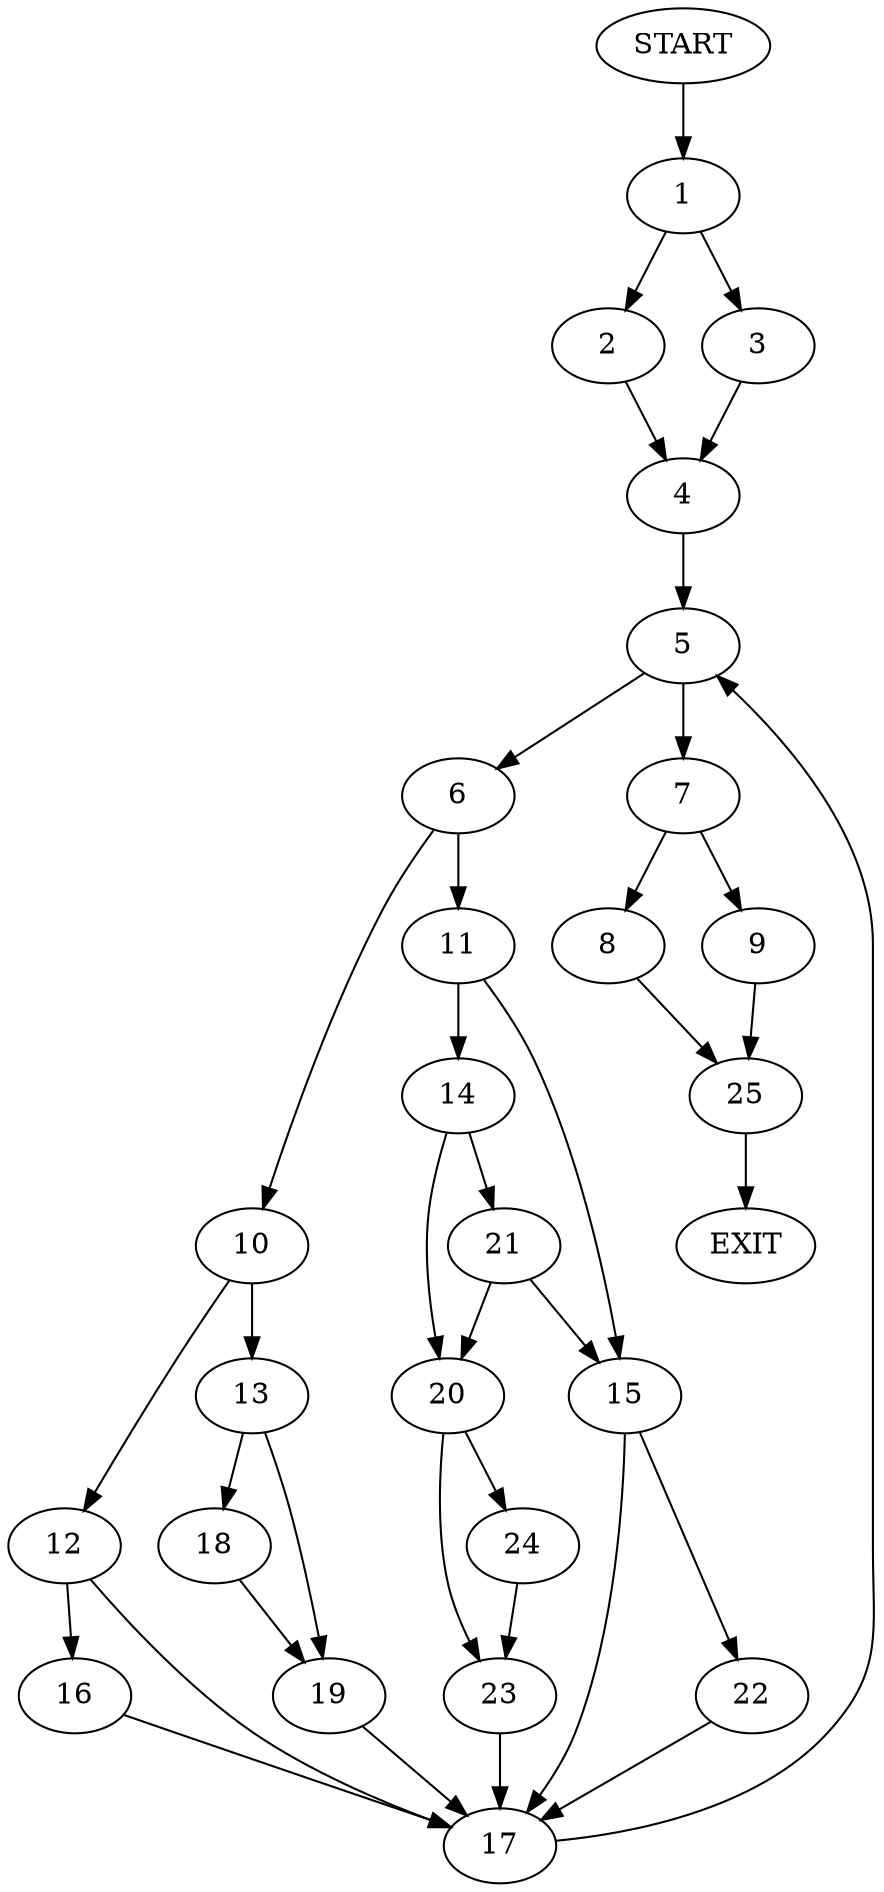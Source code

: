 digraph {
0 [label="START"]
26 [label="EXIT"]
0 -> 1
1 -> 2
1 -> 3
2 -> 4
3 -> 4
4 -> 5
5 -> 6
5 -> 7
7 -> 8
7 -> 9
6 -> 10
6 -> 11
10 -> 12
10 -> 13
11 -> 14
11 -> 15
12 -> 16
12 -> 17
13 -> 18
13 -> 19
19 -> 17
18 -> 19
17 -> 5
16 -> 17
14 -> 20
14 -> 21
15 -> 22
15 -> 17
21 -> 20
21 -> 15
20 -> 23
20 -> 24
23 -> 17
24 -> 23
22 -> 17
8 -> 25
9 -> 25
25 -> 26
}
